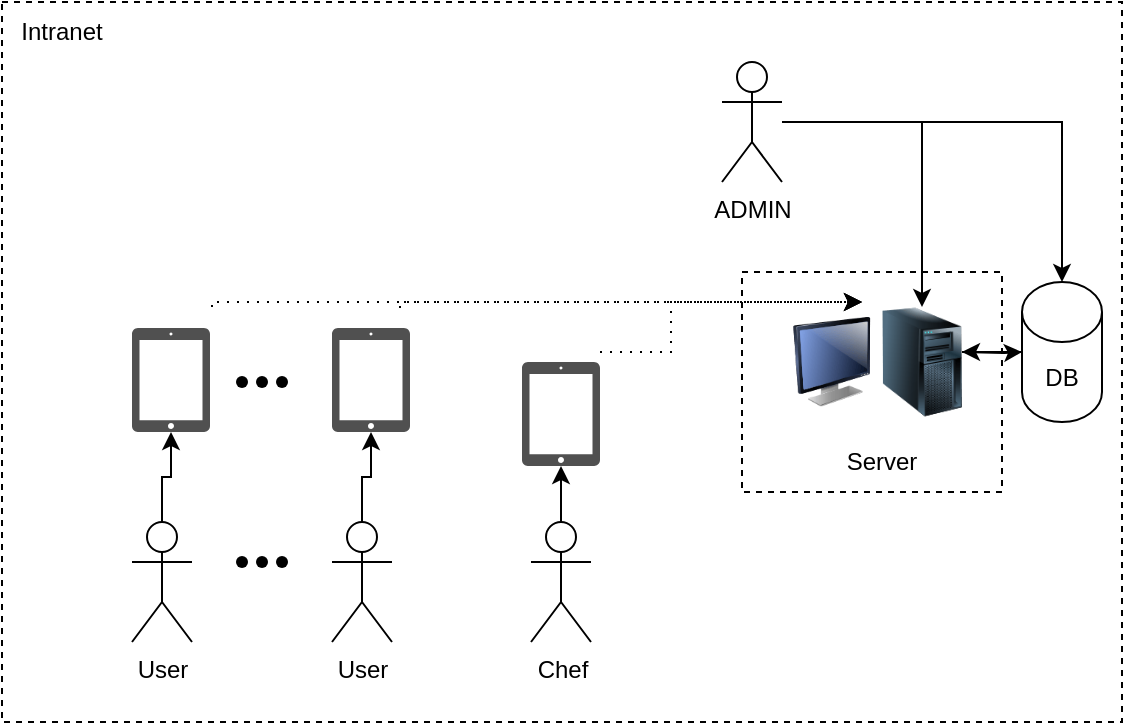 <mxfile version="15.4.1" type="device"><diagram id="py1ydduWa_oCziAFcx5l" name="Page-1"><mxGraphModel dx="868" dy="478" grid="1" gridSize="10" guides="1" tooltips="1" connect="1" arrows="1" fold="1" page="1" pageScale="1" pageWidth="850" pageHeight="1100" math="0" shadow="0"><root><mxCell id="0"/><mxCell id="1" parent="0"/><mxCell id="x2pnXHHWg4dsyV5BnI5l-1" value="" style="rounded=0;whiteSpace=wrap;html=1;dashed=1;" vertex="1" parent="1"><mxGeometry x="120" y="40" width="560" height="360" as="geometry"/></mxCell><mxCell id="x2pnXHHWg4dsyV5BnI5l-10" style="edgeStyle=orthogonalEdgeStyle;rounded=0;orthogonalLoop=1;jettySize=auto;html=1;entryX=1;entryY=0.5;entryDx=0;entryDy=0;" edge="1" parent="1" source="x2pnXHHWg4dsyV5BnI5l-2"><mxGeometry relative="1" as="geometry"><mxPoint x="600" y="215" as="targetPoint"/></mxGeometry></mxCell><mxCell id="x2pnXHHWg4dsyV5BnI5l-2" value="DB" style="shape=cylinder3;whiteSpace=wrap;html=1;boundedLbl=1;backgroundOutline=1;size=15;" vertex="1" parent="1"><mxGeometry x="630" y="180" width="40" height="70" as="geometry"/></mxCell><mxCell id="x2pnXHHWg4dsyV5BnI5l-9" style="edgeStyle=orthogonalEdgeStyle;rounded=0;orthogonalLoop=1;jettySize=auto;html=1;" edge="1" parent="1" target="x2pnXHHWg4dsyV5BnI5l-2"><mxGeometry relative="1" as="geometry"><mxPoint x="600" y="215" as="sourcePoint"/></mxGeometry></mxCell><mxCell id="x2pnXHHWg4dsyV5BnI5l-11" value="Intranet" style="text;html=1;strokeColor=none;fillColor=none;align=center;verticalAlign=middle;whiteSpace=wrap;rounded=0;dashed=1;" vertex="1" parent="1"><mxGeometry x="120" y="40" width="60" height="30" as="geometry"/></mxCell><mxCell id="x2pnXHHWg4dsyV5BnI5l-13" style="edgeStyle=orthogonalEdgeStyle;rounded=0;orthogonalLoop=1;jettySize=auto;html=1;" edge="1" parent="1" source="x2pnXHHWg4dsyV5BnI5l-12" target="x2pnXHHWg4dsyV5BnI5l-51"><mxGeometry relative="1" as="geometry"><mxPoint x="580" y="185" as="targetPoint"/></mxGeometry></mxCell><mxCell id="x2pnXHHWg4dsyV5BnI5l-14" style="edgeStyle=orthogonalEdgeStyle;rounded=0;orthogonalLoop=1;jettySize=auto;html=1;" edge="1" parent="1" source="x2pnXHHWg4dsyV5BnI5l-12" target="x2pnXHHWg4dsyV5BnI5l-2"><mxGeometry relative="1" as="geometry"/></mxCell><mxCell id="x2pnXHHWg4dsyV5BnI5l-12" value="ADMIN" style="shape=umlActor;verticalLabelPosition=bottom;verticalAlign=top;html=1;outlineConnect=0;" vertex="1" parent="1"><mxGeometry x="480" y="70" width="30" height="60" as="geometry"/></mxCell><mxCell id="x2pnXHHWg4dsyV5BnI5l-23" value="" style="shape=waypoint;sketch=0;fillStyle=solid;size=6;pointerEvents=1;points=[];fillColor=none;resizable=0;rotatable=0;perimeter=centerPerimeter;snapToPoint=1;" vertex="1" parent="1"><mxGeometry x="220" y="210" width="40" height="40" as="geometry"/></mxCell><mxCell id="x2pnXHHWg4dsyV5BnI5l-24" value="" style="shape=waypoint;sketch=0;fillStyle=solid;size=6;pointerEvents=1;points=[];fillColor=none;resizable=0;rotatable=0;perimeter=centerPerimeter;snapToPoint=1;" vertex="1" parent="1"><mxGeometry x="230" y="210" width="40" height="40" as="geometry"/></mxCell><mxCell id="x2pnXHHWg4dsyV5BnI5l-25" value="" style="shape=waypoint;sketch=0;fillStyle=solid;size=6;pointerEvents=1;points=[];fillColor=none;resizable=0;rotatable=0;perimeter=centerPerimeter;snapToPoint=1;" vertex="1" parent="1"><mxGeometry x="240" y="210" width="40" height="40" as="geometry"/></mxCell><mxCell id="x2pnXHHWg4dsyV5BnI5l-28" value="" style="shape=image;html=1;verticalAlign=top;verticalLabelPosition=bottom;labelBackgroundColor=#ffffff;imageAspect=0;aspect=fixed;image=https://cdn1.iconfinder.com/data/icons/travel-and-leisure-vol-1/512/16-128.png" vertex="1" parent="1"><mxGeometry x="550" y="185" width="10" height="10" as="geometry"/></mxCell><mxCell id="x2pnXHHWg4dsyV5BnI5l-38" style="edgeStyle=orthogonalEdgeStyle;rounded=0;orthogonalLoop=1;jettySize=auto;html=1;" edge="1" parent="1" source="x2pnXHHWg4dsyV5BnI5l-36" target="x2pnXHHWg4dsyV5BnI5l-56"><mxGeometry relative="1" as="geometry"><mxPoint x="200" y="270" as="targetPoint"/></mxGeometry></mxCell><mxCell id="x2pnXHHWg4dsyV5BnI5l-36" value="User" style="shape=umlActor;verticalLabelPosition=bottom;verticalAlign=top;html=1;outlineConnect=0;" vertex="1" parent="1"><mxGeometry x="185" y="300" width="30" height="60" as="geometry"/></mxCell><mxCell id="x2pnXHHWg4dsyV5BnI5l-39" style="edgeStyle=orthogonalEdgeStyle;rounded=0;orthogonalLoop=1;jettySize=auto;html=1;" edge="1" parent="1" source="x2pnXHHWg4dsyV5BnI5l-37" target="x2pnXHHWg4dsyV5BnI5l-57"><mxGeometry relative="1" as="geometry"><mxPoint x="300" y="270" as="targetPoint"/></mxGeometry></mxCell><mxCell id="x2pnXHHWg4dsyV5BnI5l-37" value="User" style="shape=umlActor;verticalLabelPosition=bottom;verticalAlign=top;html=1;outlineConnect=0;" vertex="1" parent="1"><mxGeometry x="285" y="300" width="30" height="60" as="geometry"/></mxCell><mxCell id="x2pnXHHWg4dsyV5BnI5l-42" value="" style="shape=waypoint;sketch=0;fillStyle=solid;size=6;pointerEvents=1;points=[];fillColor=none;resizable=0;rotatable=0;perimeter=centerPerimeter;snapToPoint=1;" vertex="1" parent="1"><mxGeometry x="220" y="300" width="40" height="40" as="geometry"/></mxCell><mxCell id="x2pnXHHWg4dsyV5BnI5l-43" value="" style="shape=waypoint;sketch=0;fillStyle=solid;size=6;pointerEvents=1;points=[];fillColor=none;resizable=0;rotatable=0;perimeter=centerPerimeter;snapToPoint=1;" vertex="1" parent="1"><mxGeometry x="230" y="300" width="40" height="40" as="geometry"/></mxCell><mxCell id="x2pnXHHWg4dsyV5BnI5l-44" value="" style="shape=waypoint;sketch=0;fillStyle=solid;size=6;pointerEvents=1;points=[];fillColor=none;resizable=0;rotatable=0;perimeter=centerPerimeter;snapToPoint=1;" vertex="1" parent="1"><mxGeometry x="240" y="300" width="40" height="40" as="geometry"/></mxCell><mxCell id="x2pnXHHWg4dsyV5BnI5l-45" style="edgeStyle=orthogonalEdgeStyle;rounded=0;orthogonalLoop=1;jettySize=auto;html=1;dashed=1;dashPattern=1 4;" edge="1" parent="1" source="x2pnXHHWg4dsyV5BnI5l-59" target="x2pnXHHWg4dsyV5BnI5l-28"><mxGeometry relative="1" as="geometry"><mxPoint x="330" y="185" as="sourcePoint"/><Array as="points"><mxPoint x="319" y="190"/></Array></mxGeometry></mxCell><mxCell id="x2pnXHHWg4dsyV5BnI5l-46" style="edgeStyle=orthogonalEdgeStyle;rounded=0;orthogonalLoop=1;jettySize=auto;html=1;entryX=0;entryY=0.5;entryDx=0;entryDy=0;dashed=1;dashPattern=1 4;" edge="1" parent="1" source="x2pnXHHWg4dsyV5BnI5l-26" target="x2pnXHHWg4dsyV5BnI5l-28"><mxGeometry relative="1" as="geometry"><Array as="points"><mxPoint x="225" y="190"/></Array></mxGeometry></mxCell><mxCell id="x2pnXHHWg4dsyV5BnI5l-47" value="" style="rounded=0;whiteSpace=wrap;html=1;fillColor=none;dashed=1;strokeWidth=1;perimeterSpacing=0;" vertex="1" parent="1"><mxGeometry x="490" y="175" width="130" height="110" as="geometry"/></mxCell><mxCell id="x2pnXHHWg4dsyV5BnI5l-48" value="&lt;div&gt;Server&lt;/div&gt;" style="text;html=1;strokeColor=none;fillColor=none;align=center;verticalAlign=middle;whiteSpace=wrap;rounded=0;dashed=1;dashPattern=1 1;" vertex="1" parent="1"><mxGeometry x="530" y="255" width="60" height="30" as="geometry"/></mxCell><mxCell id="x2pnXHHWg4dsyV5BnI5l-51" value="" style="image;html=1;image=img/lib/clip_art/computers/Server_Tower_128x128.png;dashed=1;dashPattern=1 1;fillColor=none;" vertex="1" parent="1"><mxGeometry x="560" y="192.5" width="40" height="55" as="geometry"/></mxCell><mxCell id="x2pnXHHWg4dsyV5BnI5l-52" value="" style="image;html=1;image=img/lib/clip_art/computers/Monitor_128x128.png;dashed=1;dashPattern=1 1;fillColor=none;" vertex="1" parent="1"><mxGeometry x="510" y="197.5" width="50" height="45" as="geometry"/></mxCell><mxCell id="x2pnXHHWg4dsyV5BnI5l-56" value="" style="sketch=0;pointerEvents=1;shadow=0;dashed=0;html=1;strokeColor=none;fillColor=#505050;labelPosition=center;verticalLabelPosition=bottom;verticalAlign=top;outlineConnect=0;align=center;shape=mxgraph.office.devices.tablet_ipad;dashPattern=1 1;" vertex="1" parent="1"><mxGeometry x="185" y="203" width="39" height="52" as="geometry"/></mxCell><mxCell id="x2pnXHHWg4dsyV5BnI5l-26" value="" style="shape=image;html=1;verticalAlign=top;verticalLabelPosition=bottom;labelBackgroundColor=#ffffff;imageAspect=0;aspect=fixed;image=https://cdn1.iconfinder.com/data/icons/travel-and-leisure-vol-1/512/16-128.png" vertex="1" parent="1"><mxGeometry x="220" y="192.5" width="10" height="10" as="geometry"/></mxCell><mxCell id="x2pnXHHWg4dsyV5BnI5l-69" style="edgeStyle=orthogonalEdgeStyle;rounded=0;orthogonalLoop=1;jettySize=auto;html=1;" edge="1" parent="1" source="x2pnXHHWg4dsyV5BnI5l-60" target="x2pnXHHWg4dsyV5BnI5l-63"><mxGeometry relative="1" as="geometry"/></mxCell><mxCell id="x2pnXHHWg4dsyV5BnI5l-60" value="&lt;div&gt;Chef&lt;/div&gt;" style="shape=umlActor;verticalLabelPosition=bottom;verticalAlign=top;html=1;outlineConnect=0;" vertex="1" parent="1"><mxGeometry x="384.5" y="300" width="30" height="60" as="geometry"/></mxCell><mxCell id="x2pnXHHWg4dsyV5BnI5l-61" value="" style="group" vertex="1" connectable="0" parent="1"><mxGeometry x="285" y="193" width="39" height="62" as="geometry"/></mxCell><mxCell id="x2pnXHHWg4dsyV5BnI5l-57" value="" style="sketch=0;pointerEvents=1;shadow=0;dashed=0;html=1;strokeColor=none;fillColor=#505050;labelPosition=center;verticalLabelPosition=bottom;verticalAlign=top;outlineConnect=0;align=center;shape=mxgraph.office.devices.tablet_ipad;dashPattern=1 1;" vertex="1" parent="x2pnXHHWg4dsyV5BnI5l-61"><mxGeometry y="10" width="39" height="52" as="geometry"/></mxCell><mxCell id="x2pnXHHWg4dsyV5BnI5l-59" value="" style="shape=image;html=1;verticalAlign=top;verticalLabelPosition=bottom;labelBackgroundColor=#ffffff;imageAspect=0;aspect=fixed;image=https://cdn1.iconfinder.com/data/icons/travel-and-leisure-vol-1/512/16-128.png" vertex="1" parent="x2pnXHHWg4dsyV5BnI5l-61"><mxGeometry x="29" width="10" height="10" as="geometry"/></mxCell><mxCell id="x2pnXHHWg4dsyV5BnI5l-62" value="" style="group" vertex="1" connectable="0" parent="1"><mxGeometry x="380" y="210" width="39" height="62" as="geometry"/></mxCell><mxCell id="x2pnXHHWg4dsyV5BnI5l-63" value="" style="sketch=0;pointerEvents=1;shadow=0;dashed=0;html=1;strokeColor=none;fillColor=#505050;labelPosition=center;verticalLabelPosition=bottom;verticalAlign=top;outlineConnect=0;align=center;shape=mxgraph.office.devices.tablet_ipad;dashPattern=1 1;" vertex="1" parent="x2pnXHHWg4dsyV5BnI5l-62"><mxGeometry y="10" width="39" height="52" as="geometry"/></mxCell><mxCell id="x2pnXHHWg4dsyV5BnI5l-64" value="" style="shape=image;html=1;verticalAlign=top;verticalLabelPosition=bottom;labelBackgroundColor=#ffffff;imageAspect=0;aspect=fixed;image=https://cdn1.iconfinder.com/data/icons/travel-and-leisure-vol-1/512/16-128.png" vertex="1" parent="x2pnXHHWg4dsyV5BnI5l-62"><mxGeometry x="29" width="10" height="10" as="geometry"/></mxCell><mxCell id="x2pnXHHWg4dsyV5BnI5l-68" style="edgeStyle=orthogonalEdgeStyle;rounded=0;orthogonalLoop=1;jettySize=auto;html=1;entryX=0.462;entryY=0.136;entryDx=0;entryDy=0;entryPerimeter=0;dashed=1;dashPattern=1 4;" edge="1" parent="1" source="x2pnXHHWg4dsyV5BnI5l-64" target="x2pnXHHWg4dsyV5BnI5l-47"><mxGeometry relative="1" as="geometry"/></mxCell></root></mxGraphModel></diagram></mxfile>